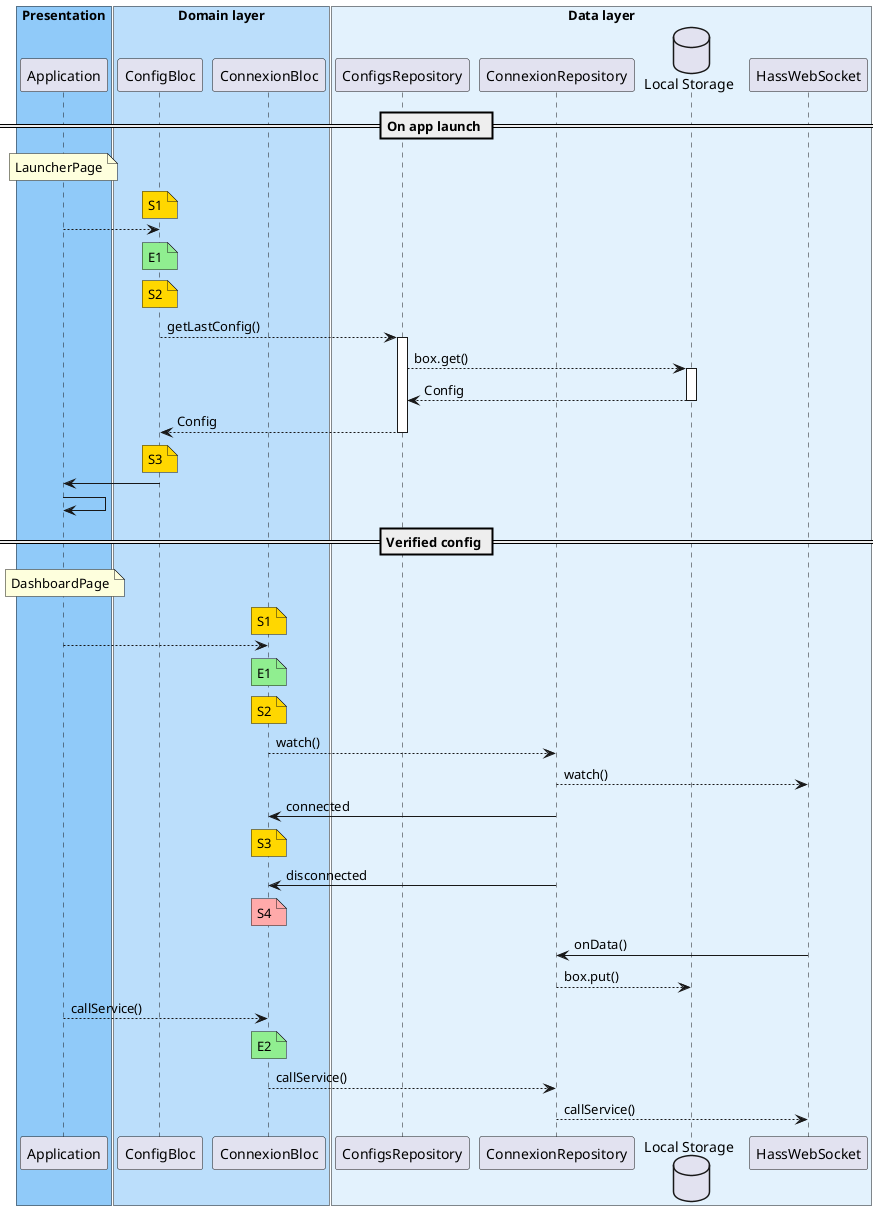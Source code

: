 @startuml connexion.sequence

box "Presentation" #90CAF9
participant Application as App
end box

box "Domain layer" #BBDEFB
participant ConfigBloc
participant ConnexionBloc
end box

box "Data layer" #E3F2FD
participant ConfigsRepository
participant ConnexionRepository
database "Local Storage" as LocalStorage
participant HassWebSocket
end box

== On app launch ==
note over App : LauncherPage
note over ConfigBloc #gold: S1
App --> ConfigBloc
note over ConfigBloc #LightGreen: E1
note over ConfigBloc #gold: S2
ConfigBloc --> ConfigsRepository ++ : getLastConfig()
ConfigsRepository --> LocalStorage ++ : box.get()
return Config
return Config
note over ConfigBloc #gold: S3
ConfigBloc -> App
App -> App
== Verified config ==
note over App : DashboardPage
note over ConnexionBloc #gold: S1
App --> ConnexionBloc
note over ConnexionBloc #LightGreen: E1
note over ConnexionBloc #gold: S2
ConnexionBloc --> ConnexionRepository : watch()
ConnexionRepository --> HassWebSocket : watch()
ConnexionRepository -> ConnexionBloc : connected
note over ConnexionBloc #gold: S3
ConnexionRepository -> ConnexionBloc : disconnected
note over ConnexionBloc #FFAAAA: S4

HassWebSocket -> ConnexionRepository : onData()
ConnexionRepository --> LocalStorage : box.put()
App --> ConnexionBloc : callService()
note over ConnexionBloc #LightGreen: E2
ConnexionBloc --> ConnexionRepository : callService()
ConnexionRepository --> HassWebSocket : callService()


@enduml